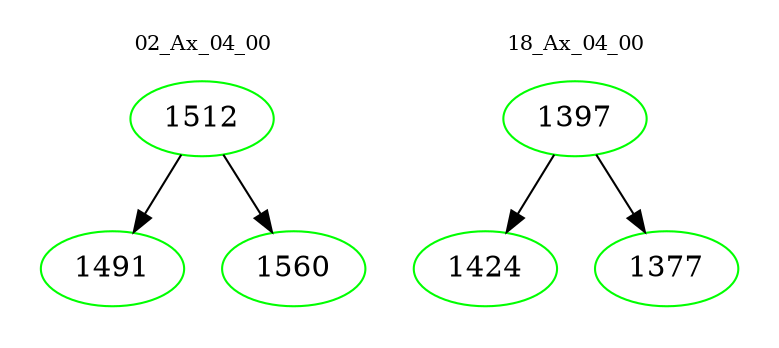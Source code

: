 digraph{
subgraph cluster_0 {
color = white
label = "02_Ax_04_00";
fontsize=10;
T0_1512 [label="1512", color="green"]
T0_1512 -> T0_1491 [color="black"]
T0_1491 [label="1491", color="green"]
T0_1512 -> T0_1560 [color="black"]
T0_1560 [label="1560", color="green"]
}
subgraph cluster_1 {
color = white
label = "18_Ax_04_00";
fontsize=10;
T1_1397 [label="1397", color="green"]
T1_1397 -> T1_1424 [color="black"]
T1_1424 [label="1424", color="green"]
T1_1397 -> T1_1377 [color="black"]
T1_1377 [label="1377", color="green"]
}
}

